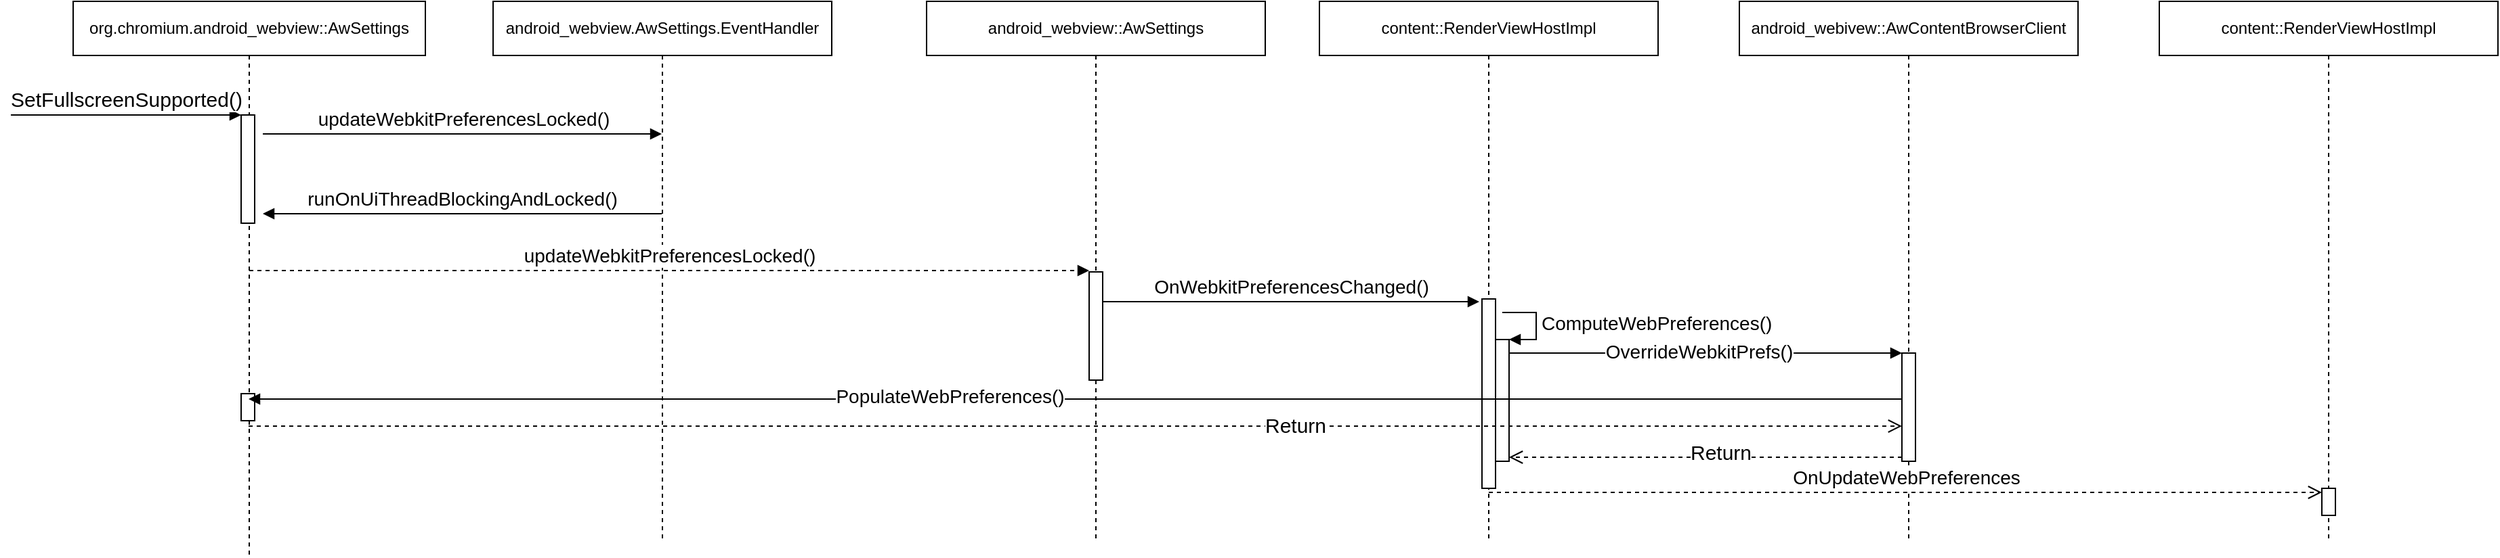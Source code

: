 <mxfile version="13.4.5" type="device"><diagram id="JjceN2tb9bt3q_3gIsn1" name="Page-1"><mxGraphModel dx="1913" dy="806" grid="1" gridSize="10" guides="1" tooltips="1" connect="1" arrows="1" fold="1" page="1" pageScale="1" pageWidth="827" pageHeight="1169" math="0" shadow="0"><root><mxCell id="0"/><mxCell id="1" parent="0"/><mxCell id="Ex_vkxVxMon3g4j9dS8S-1" value="org.chromium.android_webview::AwSettings" style="shape=umlLifeline;perimeter=lifelinePerimeter;whiteSpace=wrap;html=1;container=1;collapsible=0;recursiveResize=0;outlineConnect=0;" vertex="1" parent="1"><mxGeometry x="-280" y="40" width="260" height="410" as="geometry"/></mxCell><mxCell id="Ex_vkxVxMon3g4j9dS8S-2" value="" style="html=1;points=[];perimeter=orthogonalPerimeter;" vertex="1" parent="Ex_vkxVxMon3g4j9dS8S-1"><mxGeometry x="124" y="84" width="10" height="80" as="geometry"/></mxCell><mxCell id="Ex_vkxVxMon3g4j9dS8S-3" value="" style="html=1;points=[];perimeter=orthogonalPerimeter;" vertex="1" parent="Ex_vkxVxMon3g4j9dS8S-1"><mxGeometry x="124" y="290" width="10" height="20" as="geometry"/></mxCell><mxCell id="Ex_vkxVxMon3g4j9dS8S-4" value="android_webview.AwSettings.EventHandler" style="shape=umlLifeline;perimeter=lifelinePerimeter;whiteSpace=wrap;html=1;container=1;collapsible=0;recursiveResize=0;outlineConnect=0;" vertex="1" parent="1"><mxGeometry x="30" y="40" width="250" height="400" as="geometry"/></mxCell><mxCell id="Ex_vkxVxMon3g4j9dS8S-5" value="android_webview::AwSettings" style="shape=umlLifeline;perimeter=lifelinePerimeter;whiteSpace=wrap;html=1;container=1;collapsible=0;recursiveResize=0;outlineConnect=0;" vertex="1" parent="1"><mxGeometry x="350" y="40" width="250" height="400" as="geometry"/></mxCell><mxCell id="Ex_vkxVxMon3g4j9dS8S-6" value="" style="html=1;points=[];perimeter=orthogonalPerimeter;" vertex="1" parent="Ex_vkxVxMon3g4j9dS8S-5"><mxGeometry x="120" y="200" width="10" height="80" as="geometry"/></mxCell><mxCell id="Ex_vkxVxMon3g4j9dS8S-7" value="SetFullscreenSupported()" style="html=1;verticalAlign=bottom;endArrow=block;fontSize=15;" edge="1" parent="1"><mxGeometry width="80" relative="1" as="geometry"><mxPoint x="-326" y="124" as="sourcePoint"/><mxPoint x="-156" y="124" as="targetPoint"/></mxGeometry></mxCell><mxCell id="Ex_vkxVxMon3g4j9dS8S-8" value="updateWebkitPreferencesLocked()" style="html=1;verticalAlign=bottom;endArrow=block;fontSize=14;" edge="1" parent="1"><mxGeometry width="80" relative="1" as="geometry"><mxPoint x="-140" y="138" as="sourcePoint"/><mxPoint x="154.5" y="138" as="targetPoint"/></mxGeometry></mxCell><mxCell id="Ex_vkxVxMon3g4j9dS8S-9" value="&lt;font style=&quot;font-size: 14px&quot;&gt;updateWebkitPreferencesLocked()&lt;/font&gt;" style="html=1;verticalAlign=bottom;endArrow=block;dashed=1;" edge="1" parent="1" source="Ex_vkxVxMon3g4j9dS8S-1"><mxGeometry width="80" relative="1" as="geometry"><mxPoint x="-109.5" y="239" as="sourcePoint"/><mxPoint x="470" y="239" as="targetPoint"/></mxGeometry></mxCell><mxCell id="Ex_vkxVxMon3g4j9dS8S-10" value="runOnUiThreadBlockingAndLocked()" style="html=1;verticalAlign=bottom;endArrow=block;fontSize=14;" edge="1" parent="1"><mxGeometry width="80" relative="1" as="geometry"><mxPoint x="154.5" y="197" as="sourcePoint"/><mxPoint x="-140" y="197" as="targetPoint"/></mxGeometry></mxCell><mxCell id="Ex_vkxVxMon3g4j9dS8S-11" value="content::RenderViewHostImpl" style="shape=umlLifeline;perimeter=lifelinePerimeter;whiteSpace=wrap;html=1;container=1;collapsible=0;recursiveResize=0;outlineConnect=0;" vertex="1" parent="1"><mxGeometry x="640" y="40" width="250" height="400" as="geometry"/></mxCell><mxCell id="Ex_vkxVxMon3g4j9dS8S-12" value="" style="html=1;points=[];perimeter=orthogonalPerimeter;" vertex="1" parent="Ex_vkxVxMon3g4j9dS8S-11"><mxGeometry x="120" y="220" width="10" height="140" as="geometry"/></mxCell><mxCell id="Ex_vkxVxMon3g4j9dS8S-13" value="&lt;span style=&quot;white-space: normal;&quot;&gt;&lt;font style=&quot;font-size: 14px&quot;&gt;OnWebkitPreferencesChanged()&lt;/font&gt;&lt;/span&gt;" style="html=1;verticalAlign=bottom;endArrow=block;fontColor=#000000;" edge="1" parent="1"><mxGeometry width="80" relative="1" as="geometry"><mxPoint x="479.5" y="262" as="sourcePoint"/><mxPoint x="758" y="262" as="targetPoint"/></mxGeometry></mxCell><mxCell id="Ex_vkxVxMon3g4j9dS8S-14" value="" style="html=1;points=[];perimeter=orthogonalPerimeter;" vertex="1" parent="1"><mxGeometry x="770" y="290" width="10" height="90" as="geometry"/></mxCell><mxCell id="Ex_vkxVxMon3g4j9dS8S-15" value="&lt;span style=&quot;white-space: normal;&quot;&gt;&lt;font style=&quot;font-size: 14px&quot;&gt;ComputeWebPreferences()&lt;/font&gt;&lt;/span&gt;" style="edgeStyle=orthogonalEdgeStyle;html=1;align=left;spacingLeft=2;endArrow=block;rounded=0;entryX=1;entryY=0;fontColor=#000000;" edge="1" parent="1" target="Ex_vkxVxMon3g4j9dS8S-14"><mxGeometry relative="1" as="geometry"><mxPoint x="775" y="270" as="sourcePoint"/><Array as="points"><mxPoint x="800" y="270"/></Array></mxGeometry></mxCell><mxCell id="Ex_vkxVxMon3g4j9dS8S-16" value="&lt;font style=&quot;font-size: 12px&quot;&gt;android_webivew::AwContentBrowserClient&lt;/font&gt;" style="shape=umlLifeline;perimeter=lifelinePerimeter;whiteSpace=wrap;html=1;container=1;collapsible=0;recursiveResize=0;outlineConnect=0;" vertex="1" parent="1"><mxGeometry x="950" y="40" width="250" height="400" as="geometry"/></mxCell><mxCell id="Ex_vkxVxMon3g4j9dS8S-17" value="" style="html=1;points=[];perimeter=orthogonalPerimeter;" vertex="1" parent="Ex_vkxVxMon3g4j9dS8S-16"><mxGeometry x="120" y="260" width="10" height="80" as="geometry"/></mxCell><mxCell id="Ex_vkxVxMon3g4j9dS8S-18" value="&lt;span style=&quot;white-space: normal;&quot;&gt;&lt;font style=&quot;font-size: 14px&quot;&gt;OverrideWebkitPrefs()&lt;/font&gt;&lt;/span&gt;" style="html=1;verticalAlign=bottom;endArrow=block;fontColor=#000000;" edge="1" parent="1"><mxGeometry x="-0.035" y="-10" width="80" relative="1" as="geometry"><mxPoint x="780" y="300" as="sourcePoint"/><mxPoint x="1070" y="300" as="targetPoint"/><mxPoint as="offset"/></mxGeometry></mxCell><mxCell id="Ex_vkxVxMon3g4j9dS8S-19" value="" style="html=1;verticalAlign=bottom;endArrow=block;fontSize=15;fontColor=#000000;" edge="1" parent="1"><mxGeometry width="80" relative="1" as="geometry"><mxPoint x="1070" y="334" as="sourcePoint"/><mxPoint x="-150.5" y="334" as="targetPoint"/></mxGeometry></mxCell><mxCell id="Ex_vkxVxMon3g4j9dS8S-20" value="&lt;span style=&quot;font-family: , &amp;#34;blinkmacsystemfont&amp;#34; , &amp;#34;segoe ui&amp;#34; , &amp;#34;roboto&amp;#34; , &amp;#34;oxygen&amp;#34; , &amp;#34;ubuntu&amp;#34; , &amp;#34;fira sans&amp;#34; , &amp;#34;droid sans&amp;#34; , &amp;#34;helvetica neue&amp;#34; , sans-serif ; font-size: 14px ; white-space: normal&quot;&gt;PopulateWebPreferences()&lt;/span&gt;" style="text;html=1;resizable=0;points=[];align=center;verticalAlign=middle;labelBackgroundColor=#ffffff;fontSize=15;fontColor=#000000;" vertex="1" connectable="0" parent="Ex_vkxVxMon3g4j9dS8S-19"><mxGeometry x="0.152" y="-3" relative="1" as="geometry"><mxPoint as="offset"/></mxGeometry></mxCell><mxCell id="Ex_vkxVxMon3g4j9dS8S-21" value="" style="html=1;verticalAlign=bottom;endArrow=open;dashed=1;endSize=8;fontSize=15;fontColor=#000000;" edge="1" parent="1"><mxGeometry relative="1" as="geometry"><mxPoint x="-150.5" y="354" as="sourcePoint"/><mxPoint x="1070" y="354" as="targetPoint"/></mxGeometry></mxCell><mxCell id="Ex_vkxVxMon3g4j9dS8S-22" value="Return" style="text;html=1;resizable=0;points=[];align=center;verticalAlign=middle;labelBackgroundColor=#ffffff;fontSize=15;fontColor=#000000;" vertex="1" connectable="0" parent="Ex_vkxVxMon3g4j9dS8S-21"><mxGeometry x="0.266" y="1" relative="1" as="geometry"><mxPoint as="offset"/></mxGeometry></mxCell><mxCell id="Ex_vkxVxMon3g4j9dS8S-23" value="" style="html=1;verticalAlign=bottom;endArrow=open;dashed=1;endSize=8;fontSize=15;fontColor=#000000;" edge="1" parent="1"><mxGeometry relative="1" as="geometry"><mxPoint x="1070" y="377" as="sourcePoint"/><mxPoint x="780" y="377" as="targetPoint"/></mxGeometry></mxCell><mxCell id="Ex_vkxVxMon3g4j9dS8S-24" value="Return" style="text;html=1;resizable=0;points=[];align=center;verticalAlign=middle;labelBackgroundColor=#ffffff;fontSize=15;fontColor=#000000;" vertex="1" connectable="0" parent="Ex_vkxVxMon3g4j9dS8S-23"><mxGeometry x="-0.248" y="-4" relative="1" as="geometry"><mxPoint x="-25" as="offset"/></mxGeometry></mxCell><mxCell id="Ex_vkxVxMon3g4j9dS8S-25" value="content::RenderViewHostImpl" style="shape=umlLifeline;perimeter=lifelinePerimeter;whiteSpace=wrap;html=1;container=1;collapsible=0;recursiveResize=0;outlineConnect=0;" vertex="1" parent="1"><mxGeometry x="1260" y="40" width="250" height="400" as="geometry"/></mxCell><mxCell id="Ex_vkxVxMon3g4j9dS8S-26" value="" style="html=1;points=[];perimeter=orthogonalPerimeter;" vertex="1" parent="Ex_vkxVxMon3g4j9dS8S-25"><mxGeometry x="120" y="360" width="10" height="20" as="geometry"/></mxCell><mxCell id="Ex_vkxVxMon3g4j9dS8S-27" value="&lt;span style=&quot;font-size: 14px ; white-space: normal&quot;&gt;OnUpdateWebPreferences&lt;/span&gt;" style="html=1;verticalAlign=bottom;endArrow=open;dashed=1;endSize=8;fontSize=15;fontColor=#000000;entryX=0;entryY=0.15;entryDx=0;entryDy=0;entryPerimeter=0;" edge="1" parent="1" source="Ex_vkxVxMon3g4j9dS8S-11" target="Ex_vkxVxMon3g4j9dS8S-26"><mxGeometry relative="1" as="geometry"><mxPoint x="420" y="470" as="sourcePoint"/><mxPoint x="340" y="470" as="targetPoint"/></mxGeometry></mxCell></root></mxGraphModel></diagram></mxfile>